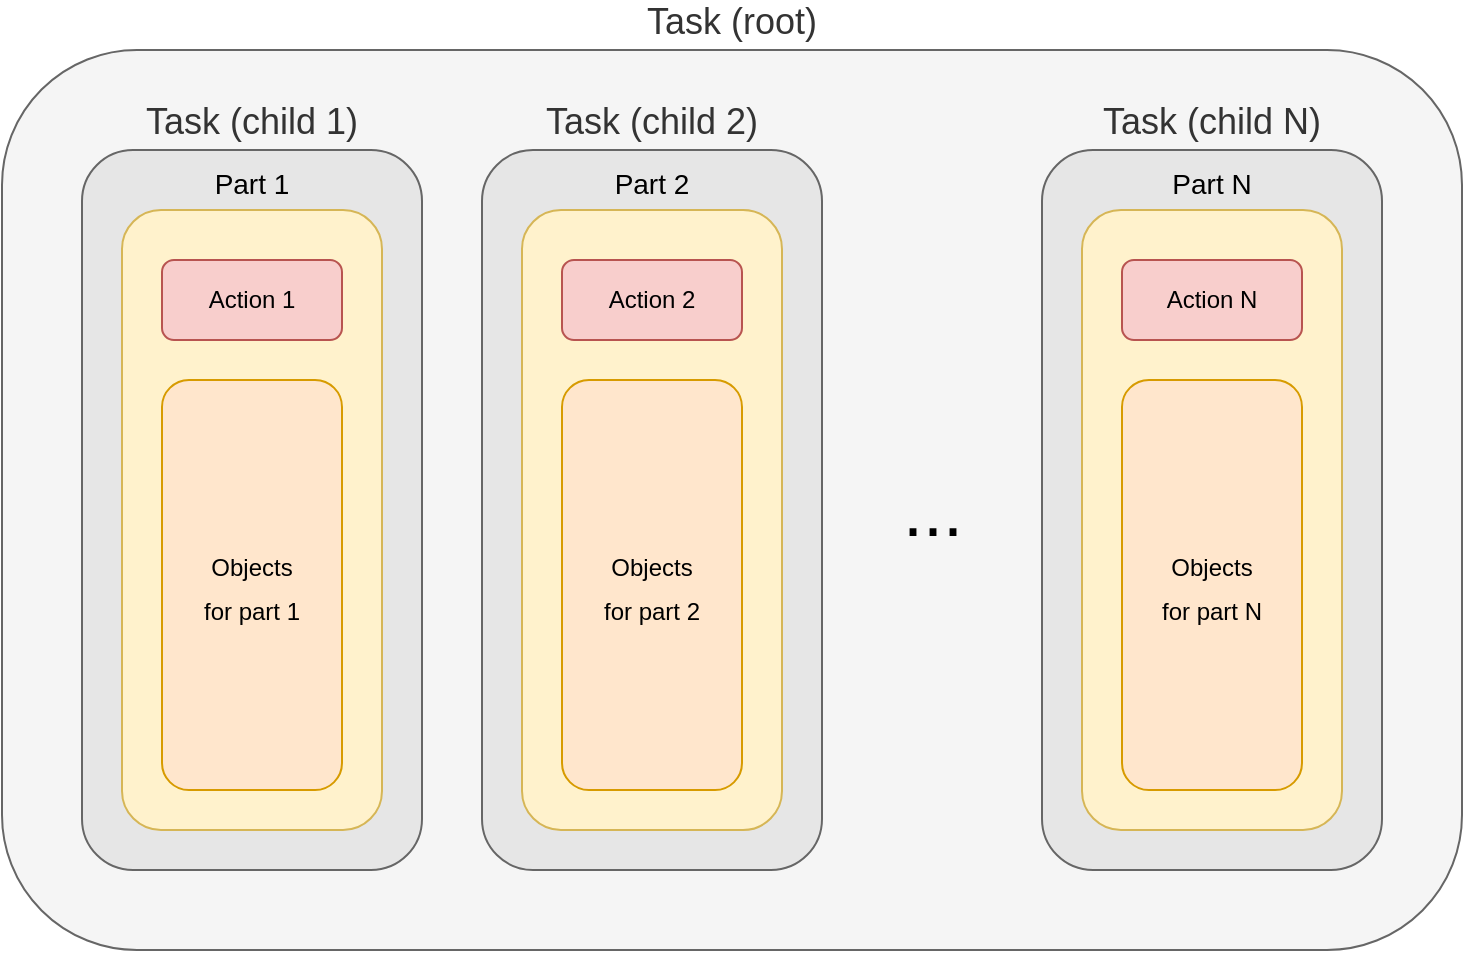 <mxfile version="13.9.9" type="device"><diagram id="8-6IRWjz2V84x1hLUh0D" name="Page-1"><mxGraphModel dx="1086" dy="966" grid="1" gridSize="10" guides="1" tooltips="1" connect="1" arrows="1" fold="1" page="1" pageScale="1" pageWidth="827" pageHeight="1169" math="0" shadow="0"><root><mxCell id="0"/><mxCell id="1" parent="0"/><mxCell id="bH8PxVtlsWpcmeXeKU6W-2" value="Task (root)" style="rounded=1;whiteSpace=wrap;html=1;fontSize=18;labelPosition=center;verticalLabelPosition=top;align=center;verticalAlign=bottom;fillColor=#f5f5f5;strokeColor=#666666;fontColor=#333333;" parent="1" vertex="1"><mxGeometry x="50" y="230" width="730" height="450" as="geometry"/></mxCell><mxCell id="bH8PxVtlsWpcmeXeKU6W-3" value="Task (child 1)" style="rounded=1;whiteSpace=wrap;html=1;fontSize=18;labelPosition=center;verticalLabelPosition=top;align=center;verticalAlign=bottom;strokeColor=#666666;fontColor=#333333;fillColor=#E6E6E6;" parent="1" vertex="1"><mxGeometry x="90" y="280" width="170" height="360" as="geometry"/></mxCell><mxCell id="bH8PxVtlsWpcmeXeKU6W-4" value="&lt;font style=&quot;font-size: 14px&quot;&gt;Part 1&lt;/font&gt;" style="rounded=1;whiteSpace=wrap;html=1;fontSize=18;labelPosition=center;verticalLabelPosition=top;align=center;verticalAlign=bottom;fillColor=#fff2cc;strokeColor=#d6b656;" parent="1" vertex="1"><mxGeometry x="110" y="310" width="130" height="310" as="geometry"/></mxCell><mxCell id="bH8PxVtlsWpcmeXeKU6W-5" value="&lt;span style=&quot;font-size: 12px&quot;&gt;Objects&lt;br&gt;for part 1&lt;/span&gt;" style="rounded=1;whiteSpace=wrap;html=1;fontSize=18;labelPosition=center;verticalLabelPosition=middle;align=center;verticalAlign=middle;fillColor=#ffe6cc;strokeColor=#d79b00;" parent="1" vertex="1"><mxGeometry x="130" y="395" width="90" height="205" as="geometry"/></mxCell><mxCell id="bH8PxVtlsWpcmeXeKU6W-6" value="Action 1" style="rounded=1;whiteSpace=wrap;html=1;fillColor=#f8cecc;strokeColor=#b85450;" parent="1" vertex="1"><mxGeometry x="130" y="335" width="90" height="40" as="geometry"/></mxCell><mxCell id="bH8PxVtlsWpcmeXeKU6W-7" value="Task (child 2)" style="rounded=1;whiteSpace=wrap;html=1;fontSize=18;labelPosition=center;verticalLabelPosition=top;align=center;verticalAlign=bottom;strokeColor=#666666;fontColor=#333333;fillColor=#E6E6E6;" parent="1" vertex="1"><mxGeometry x="290" y="280" width="170" height="360" as="geometry"/></mxCell><mxCell id="bH8PxVtlsWpcmeXeKU6W-8" value="&lt;font style=&quot;font-size: 14px&quot;&gt;Part 2&lt;/font&gt;" style="rounded=1;whiteSpace=wrap;html=1;fontSize=18;labelPosition=center;verticalLabelPosition=top;align=center;verticalAlign=bottom;fillColor=#fff2cc;strokeColor=#d6b656;" parent="1" vertex="1"><mxGeometry x="310" y="310" width="130" height="310" as="geometry"/></mxCell><mxCell id="bH8PxVtlsWpcmeXeKU6W-9" value="&lt;span style=&quot;font-size: 12px&quot;&gt;Objects&lt;br&gt;for part 2&lt;/span&gt;" style="rounded=1;whiteSpace=wrap;html=1;fontSize=18;labelPosition=center;verticalLabelPosition=middle;align=center;verticalAlign=middle;fillColor=#ffe6cc;strokeColor=#d79b00;" parent="1" vertex="1"><mxGeometry x="330" y="395" width="90" height="205" as="geometry"/></mxCell><mxCell id="bH8PxVtlsWpcmeXeKU6W-10" value="Action 2" style="rounded=1;whiteSpace=wrap;html=1;fillColor=#f8cecc;strokeColor=#b85450;" parent="1" vertex="1"><mxGeometry x="330" y="335" width="90" height="40" as="geometry"/></mxCell><mxCell id="bH8PxVtlsWpcmeXeKU6W-11" value="&lt;font style=&quot;font-size: 36px&quot;&gt;...&lt;/font&gt;" style="text;html=1;align=center;verticalAlign=middle;resizable=0;points=[];autosize=1;fontSize=18;" parent="1" vertex="1"><mxGeometry x="490" y="445" width="50" height="30" as="geometry"/></mxCell><mxCell id="bH8PxVtlsWpcmeXeKU6W-12" value="Task (child N)" style="rounded=1;whiteSpace=wrap;html=1;fontSize=18;labelPosition=center;verticalLabelPosition=top;align=center;verticalAlign=bottom;strokeColor=#666666;fontColor=#333333;fillColor=#E6E6E6;" parent="1" vertex="1"><mxGeometry x="570" y="280" width="170" height="360" as="geometry"/></mxCell><mxCell id="bH8PxVtlsWpcmeXeKU6W-13" value="&lt;font style=&quot;font-size: 14px&quot;&gt;Part N&lt;/font&gt;" style="rounded=1;whiteSpace=wrap;html=1;fontSize=18;labelPosition=center;verticalLabelPosition=top;align=center;verticalAlign=bottom;fillColor=#fff2cc;strokeColor=#d6b656;" parent="1" vertex="1"><mxGeometry x="590" y="310" width="130" height="310" as="geometry"/></mxCell><mxCell id="bH8PxVtlsWpcmeXeKU6W-14" value="&lt;span style=&quot;font-size: 12px&quot;&gt;Objects&lt;br&gt;for part N&lt;/span&gt;" style="rounded=1;whiteSpace=wrap;html=1;fontSize=18;labelPosition=center;verticalLabelPosition=middle;align=center;verticalAlign=middle;fillColor=#ffe6cc;strokeColor=#d79b00;" parent="1" vertex="1"><mxGeometry x="610" y="395" width="90" height="205" as="geometry"/></mxCell><mxCell id="bH8PxVtlsWpcmeXeKU6W-15" value="Action N" style="rounded=1;whiteSpace=wrap;html=1;fillColor=#f8cecc;strokeColor=#b85450;" parent="1" vertex="1"><mxGeometry x="610" y="335" width="90" height="40" as="geometry"/></mxCell></root></mxGraphModel></diagram></mxfile>